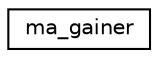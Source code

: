 digraph "Graphical Class Hierarchy"
{
 // LATEX_PDF_SIZE
  edge [fontname="Helvetica",fontsize="10",labelfontname="Helvetica",labelfontsize="10"];
  node [fontname="Helvetica",fontsize="10",shape=record];
  rankdir="LR";
  Node0 [label="ma_gainer",height=0.2,width=0.4,color="black", fillcolor="white", style="filled",URL="$structma__gainer.html",tooltip=" "];
}
